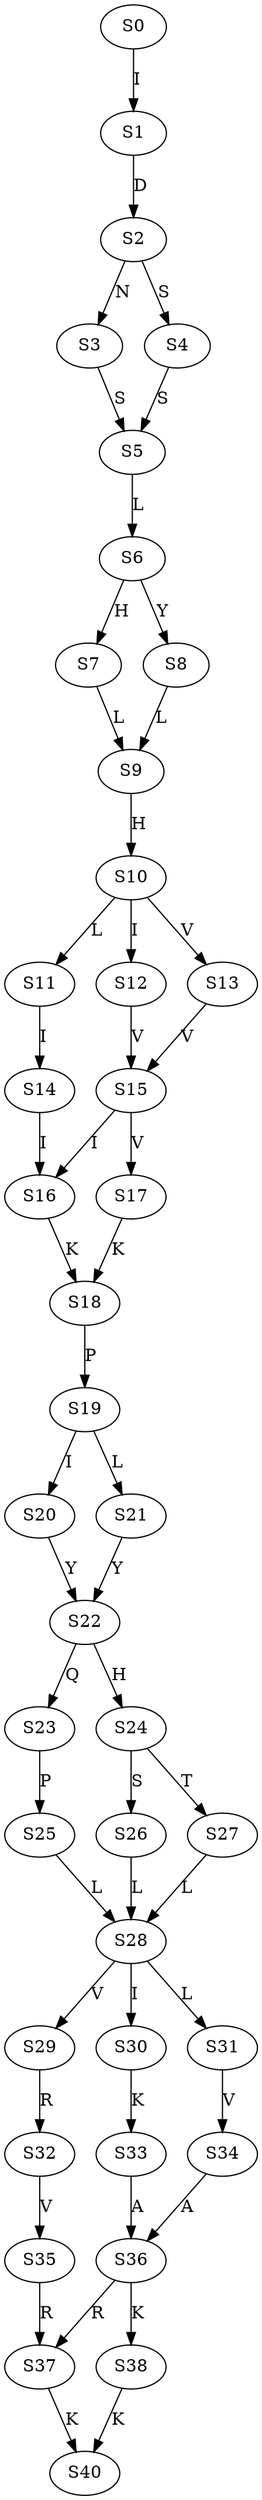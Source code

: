 strict digraph  {
	S0 -> S1 [ label = I ];
	S1 -> S2 [ label = D ];
	S2 -> S3 [ label = N ];
	S2 -> S4 [ label = S ];
	S3 -> S5 [ label = S ];
	S4 -> S5 [ label = S ];
	S5 -> S6 [ label = L ];
	S6 -> S7 [ label = H ];
	S6 -> S8 [ label = Y ];
	S7 -> S9 [ label = L ];
	S8 -> S9 [ label = L ];
	S9 -> S10 [ label = H ];
	S10 -> S11 [ label = L ];
	S10 -> S12 [ label = I ];
	S10 -> S13 [ label = V ];
	S11 -> S14 [ label = I ];
	S12 -> S15 [ label = V ];
	S13 -> S15 [ label = V ];
	S14 -> S16 [ label = I ];
	S15 -> S17 [ label = V ];
	S15 -> S16 [ label = I ];
	S16 -> S18 [ label = K ];
	S17 -> S18 [ label = K ];
	S18 -> S19 [ label = P ];
	S19 -> S20 [ label = I ];
	S19 -> S21 [ label = L ];
	S20 -> S22 [ label = Y ];
	S21 -> S22 [ label = Y ];
	S22 -> S23 [ label = Q ];
	S22 -> S24 [ label = H ];
	S23 -> S25 [ label = P ];
	S24 -> S26 [ label = S ];
	S24 -> S27 [ label = T ];
	S25 -> S28 [ label = L ];
	S26 -> S28 [ label = L ];
	S27 -> S28 [ label = L ];
	S28 -> S29 [ label = V ];
	S28 -> S30 [ label = I ];
	S28 -> S31 [ label = L ];
	S29 -> S32 [ label = R ];
	S30 -> S33 [ label = K ];
	S31 -> S34 [ label = V ];
	S32 -> S35 [ label = V ];
	S33 -> S36 [ label = A ];
	S34 -> S36 [ label = A ];
	S35 -> S37 [ label = R ];
	S36 -> S38 [ label = K ];
	S36 -> S37 [ label = R ];
	S37 -> S40 [ label = K ];
	S38 -> S40 [ label = K ];
}
